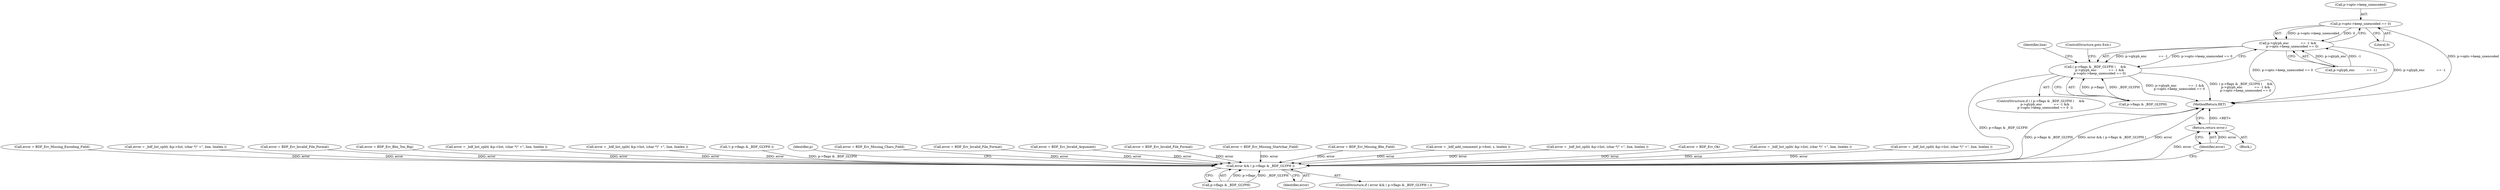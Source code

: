 digraph "0_savannah_7f2e4f4f553f6836be7683f66226afac3fa979b8@pointer" {
"1000387" [label="(Call,p->opts->keep_unencoded == 0)"];
"1000380" [label="(Call,p->glyph_enc            == -1 &&\n         p->opts->keep_unencoded == 0)"];
"1000374" [label="(Call,( p->flags & _BDF_GLYPH )     &&\n         p->glyph_enc            == -1 &&\n         p->opts->keep_unencoded == 0)"];
"1001549" [label="(Call,error && ( p->flags & _BDF_GLYPH ))"];
"1001560" [label="(Return,return error;)"];
"1001544" [label="(Call,error = BDF_Err_Missing_Encoding_Field)"];
"1001065" [label="(Call,error = _bdf_list_split( &p->list, (char *)\" +\", line, linelen ))"];
"1000373" [label="(ControlStructure,if ( ( p->flags & _BDF_GLYPH )     &&\n         p->glyph_enc            == -1 &&\n         p->opts->keep_unencoded == 0  ))"];
"1001561" [label="(Identifier,error)"];
"1000442" [label="(Call,error = BDF_Err_Invalid_File_Format)"];
"1000393" [label="(Literal,0)"];
"1001507" [label="(Call,error = BDF_Err_Bbx_Too_Big)"];
"1000398" [label="(Identifier,line)"];
"1000407" [label="(Call,error = _bdf_list_split( &p->list, (char *)\" +\", line, linelen ))"];
"1001549" [label="(Call,error && ( p->flags & _BDF_GLYPH ))"];
"1000258" [label="(Call,error = _bdf_list_split( &p->list, (char *)\" +\", line, linelen ))"];
"1000374" [label="(Call,( p->flags & _BDF_GLYPH )     &&\n         p->glyph_enc            == -1 &&\n         p->opts->keep_unencoded == 0)"];
"1000484" [label="(Call,!( p->flags & _BDF_GLYPH ))"];
"1001560" [label="(Return,return error;)"];
"1001558" [label="(Identifier,p)"];
"1000254" [label="(Call,error = BDF_Err_Missing_Chars_Field)"];
"1000388" [label="(Call,p->opts->keep_unencoded)"];
"1000375" [label="(Call,p->flags & _BDF_GLYPH)"];
"1000387" [label="(Call,p->opts->keep_unencoded == 0)"];
"1001539" [label="(Call,error = BDF_Err_Invalid_File_Format)"];
"1000309" [label="(Call,error = BDF_Err_Invalid_Argument)"];
"1001551" [label="(Call,p->flags & _BDF_GLYPH)"];
"1000586" [label="(Call,error = BDF_Err_Invalid_File_Format)"];
"1000381" [label="(Call,p->glyph_enc            == -1)"];
"1000491" [label="(Call,error = BDF_Err_Missing_Startchar_Field)"];
"1001550" [label="(Identifier,error)"];
"1001548" [label="(ControlStructure,if ( error && ( p->flags & _BDF_GLYPH ) ))"];
"1001562" [label="(MethodReturn,RET)"];
"1000380" [label="(Call,p->glyph_enc            == -1 &&\n         p->opts->keep_unencoded == 0)"];
"1001462" [label="(Call,error = BDF_Err_Missing_Bbx_Field)"];
"1000229" [label="(Call,error = _bdf_add_comment( p->font, s, linelen ))"];
"1000168" [label="(Block,)"];
"1001012" [label="(Call,error = _bdf_list_split( &p->list, (char *)\" +\", line, linelen ))"];
"1000181" [label="(Call,error = BDF_Err_Ok)"];
"1001146" [label="(Call,error = _bdf_list_split( &p->list, (char *)\" +\", line, linelen ))"];
"1000495" [label="(Call,error = _bdf_list_split( &p->list, (char *)\" +\", line, linelen ))"];
"1000394" [label="(ControlStructure,goto Exit;)"];
"1000387" -> "1000380"  [label="AST: "];
"1000387" -> "1000393"  [label="CFG: "];
"1000388" -> "1000387"  [label="AST: "];
"1000393" -> "1000387"  [label="AST: "];
"1000380" -> "1000387"  [label="CFG: "];
"1000387" -> "1001562"  [label="DDG: p->opts->keep_unencoded"];
"1000387" -> "1000380"  [label="DDG: p->opts->keep_unencoded"];
"1000387" -> "1000380"  [label="DDG: 0"];
"1000380" -> "1000374"  [label="AST: "];
"1000380" -> "1000381"  [label="CFG: "];
"1000381" -> "1000380"  [label="AST: "];
"1000374" -> "1000380"  [label="CFG: "];
"1000380" -> "1001562"  [label="DDG: p->opts->keep_unencoded == 0"];
"1000380" -> "1001562"  [label="DDG: p->glyph_enc            == -1"];
"1000380" -> "1000374"  [label="DDG: p->glyph_enc            == -1"];
"1000380" -> "1000374"  [label="DDG: p->opts->keep_unencoded == 0"];
"1000381" -> "1000380"  [label="DDG: p->glyph_enc"];
"1000381" -> "1000380"  [label="DDG: -1"];
"1000374" -> "1000373"  [label="AST: "];
"1000374" -> "1000375"  [label="CFG: "];
"1000375" -> "1000374"  [label="AST: "];
"1000394" -> "1000374"  [label="CFG: "];
"1000398" -> "1000374"  [label="CFG: "];
"1000374" -> "1001562"  [label="DDG: p->glyph_enc            == -1 &&\n         p->opts->keep_unencoded == 0"];
"1000374" -> "1001562"  [label="DDG: ( p->flags & _BDF_GLYPH )     &&\n         p->glyph_enc            == -1 &&\n         p->opts->keep_unencoded == 0"];
"1000375" -> "1000374"  [label="DDG: p->flags"];
"1000375" -> "1000374"  [label="DDG: _BDF_GLYPH"];
"1000374" -> "1001549"  [label="DDG: p->flags & _BDF_GLYPH"];
"1001549" -> "1001548"  [label="AST: "];
"1001549" -> "1001550"  [label="CFG: "];
"1001549" -> "1001551"  [label="CFG: "];
"1001550" -> "1001549"  [label="AST: "];
"1001551" -> "1001549"  [label="AST: "];
"1001558" -> "1001549"  [label="CFG: "];
"1001561" -> "1001549"  [label="CFG: "];
"1001549" -> "1001562"  [label="DDG: p->flags & _BDF_GLYPH"];
"1001549" -> "1001562"  [label="DDG: error && ( p->flags & _BDF_GLYPH )"];
"1001549" -> "1001562"  [label="DDG: error"];
"1001065" -> "1001549"  [label="DDG: error"];
"1000442" -> "1001549"  [label="DDG: error"];
"1000495" -> "1001549"  [label="DDG: error"];
"1000254" -> "1001549"  [label="DDG: error"];
"1000407" -> "1001549"  [label="DDG: error"];
"1000586" -> "1001549"  [label="DDG: error"];
"1000491" -> "1001549"  [label="DDG: error"];
"1001539" -> "1001549"  [label="DDG: error"];
"1000181" -> "1001549"  [label="DDG: error"];
"1000258" -> "1001549"  [label="DDG: error"];
"1000309" -> "1001549"  [label="DDG: error"];
"1001544" -> "1001549"  [label="DDG: error"];
"1001462" -> "1001549"  [label="DDG: error"];
"1001012" -> "1001549"  [label="DDG: error"];
"1001507" -> "1001549"  [label="DDG: error"];
"1000229" -> "1001549"  [label="DDG: error"];
"1001146" -> "1001549"  [label="DDG: error"];
"1001551" -> "1001549"  [label="DDG: p->flags"];
"1001551" -> "1001549"  [label="DDG: _BDF_GLYPH"];
"1000484" -> "1001549"  [label="DDG: p->flags & _BDF_GLYPH"];
"1001549" -> "1001560"  [label="DDG: error"];
"1001560" -> "1000168"  [label="AST: "];
"1001560" -> "1001561"  [label="CFG: "];
"1001561" -> "1001560"  [label="AST: "];
"1001562" -> "1001560"  [label="CFG: "];
"1001560" -> "1001562"  [label="DDG: <RET>"];
"1001561" -> "1001560"  [label="DDG: error"];
}
